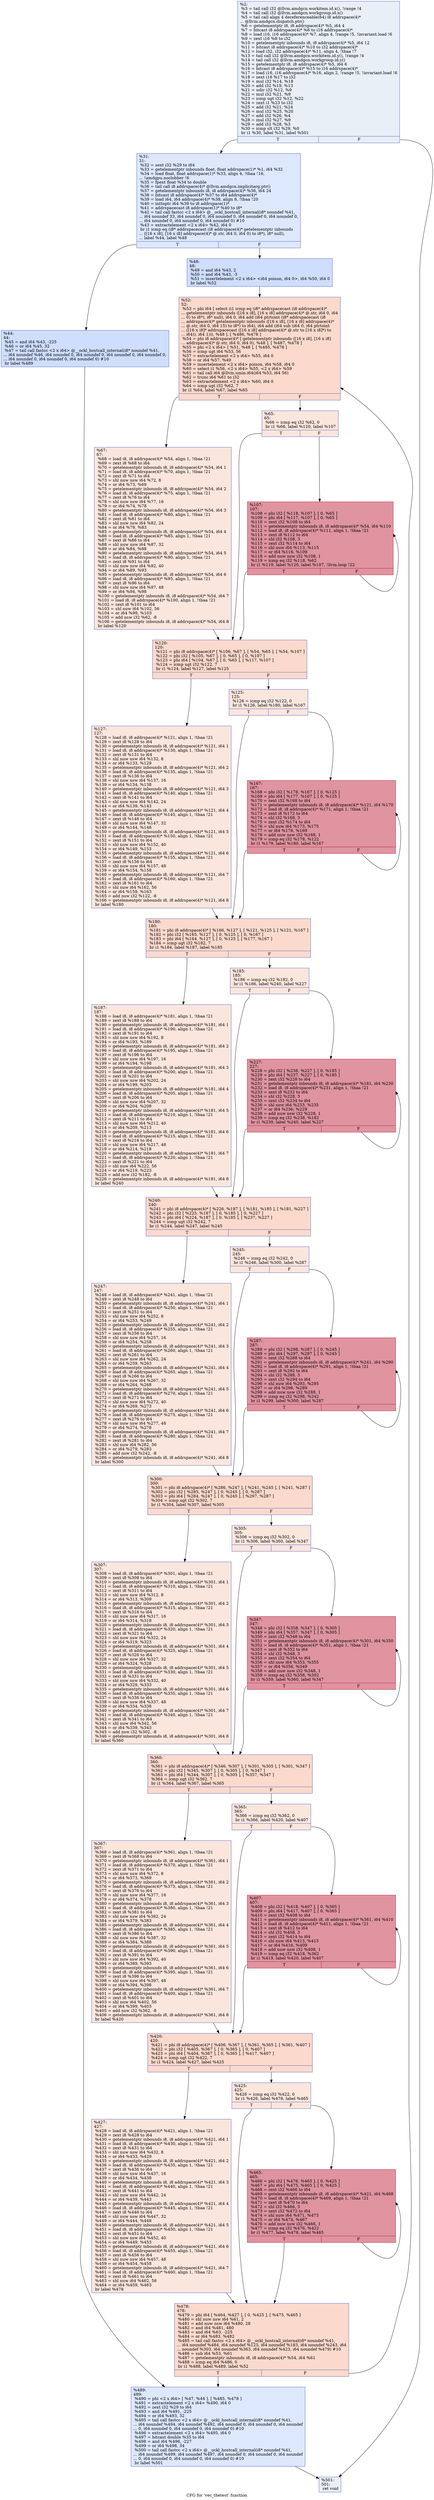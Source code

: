 digraph "CFG for 'vec_thetest' function" {
	label="CFG for 'vec_thetest' function";

	Node0x642d130 [shape=record,color="#3d50c3ff", style=filled, fillcolor="#cedaeb70",label="{%2:\l  %3 = tail call i32 @llvm.amdgcn.workitem.id.x(), !range !4\l  %4 = tail call i32 @llvm.amdgcn.workgroup.id.x()\l  %5 = tail call align 4 dereferenceable(64) i8 addrspace(4)*\l... @llvm.amdgcn.dispatch.ptr()\l  %6 = getelementptr i8, i8 addrspace(4)* %5, i64 4\l  %7 = bitcast i8 addrspace(4)* %6 to i16 addrspace(4)*\l  %8 = load i16, i16 addrspace(4)* %7, align 4, !range !5, !invariant.load !6\l  %9 = zext i16 %8 to i32\l  %10 = getelementptr inbounds i8, i8 addrspace(4)* %5, i64 12\l  %11 = bitcast i8 addrspace(4)* %10 to i32 addrspace(4)*\l  %12 = load i32, i32 addrspace(4)* %11, align 4, !tbaa !7\l  %13 = tail call i32 @llvm.amdgcn.workitem.id.y(), !range !4\l  %14 = tail call i32 @llvm.amdgcn.workgroup.id.y()\l  %15 = getelementptr i8, i8 addrspace(4)* %5, i64 6\l  %16 = bitcast i8 addrspace(4)* %15 to i16 addrspace(4)*\l  %17 = load i16, i16 addrspace(4)* %16, align 2, !range !5, !invariant.load !6\l  %18 = zext i16 %17 to i32\l  %19 = mul i32 %14, %18\l  %20 = add i32 %19, %13\l  %21 = udiv i32 %12, %9\l  %22 = mul i32 %21, %9\l  %23 = icmp ugt i32 %12, %22\l  %24 = zext i1 %23 to i32\l  %25 = add i32 %21, %24\l  %26 = mul i32 %25, %20\l  %27 = add i32 %26, %4\l  %28 = mul i32 %27, %9\l  %29 = add i32 %28, %3\l  %30 = icmp slt i32 %29, %0\l  br i1 %30, label %31, label %501\l|{<s0>T|<s1>F}}"];
	Node0x642d130:s0 -> Node0x64311b0;
	Node0x642d130:s1 -> Node0x6431240;
	Node0x64311b0 [shape=record,color="#3d50c3ff", style=filled, fillcolor="#b2ccfb70",label="{%31:\l31:                                               \l  %32 = sext i32 %29 to i64\l  %33 = getelementptr inbounds float, float addrspace(1)* %1, i64 %32\l  %34 = load float, float addrspace(1)* %33, align 4, !tbaa !16,\l... !amdgpu.noclobber !6\l  %35 = fpext float %34 to double\l  %36 = tail call i8 addrspace(4)* @llvm.amdgcn.implicitarg.ptr()\l  %37 = getelementptr inbounds i8, i8 addrspace(4)* %36, i64 24\l  %38 = bitcast i8 addrspace(4)* %37 to i64 addrspace(4)*\l  %39 = load i64, i64 addrspace(4)* %38, align 8, !tbaa !20\l  %40 = inttoptr i64 %39 to i8 addrspace(1)*\l  %41 = addrspacecast i8 addrspace(1)* %40 to i8*\l  %42 = tail call fastcc \<2 x i64\> @__ockl_hostcall_internal(i8* noundef %41,\l... i64 noundef 33, i64 noundef 0, i64 noundef 0, i64 noundef 0, i64 noundef 0,\l... i64 noundef 0, i64 noundef 0, i64 noundef 0) #10\l  %43 = extractelement \<2 x i64\> %42, i64 0\l  br i1 icmp eq (i8* addrspacecast (i8 addrspace(4)* getelementptr inbounds\l... ([16 x i8], [16 x i8] addrspace(4)* @.str, i64 0, i64 0) to i8*), i8* null),\l... label %44, label %48\l|{<s0>T|<s1>F}}"];
	Node0x64311b0:s0 -> Node0x64325e0;
	Node0x64311b0:s1 -> Node0x6432fd0;
	Node0x64325e0 [shape=record,color="#3d50c3ff", style=filled, fillcolor="#93b5fe70",label="{%44:\l44:                                               \l  %45 = and i64 %43, -225\l  %46 = or i64 %45, 32\l  %47 = tail call fastcc \<2 x i64\> @__ockl_hostcall_internal(i8* noundef %41,\l... i64 noundef %46, i64 noundef 0, i64 noundef 0, i64 noundef 0, i64 noundef 0,\l... i64 noundef 0, i64 noundef 0, i64 noundef 0) #10\l  br label %489\l}"];
	Node0x64325e0 -> Node0x64332b0;
	Node0x6432fd0 [shape=record,color="#3d50c3ff", style=filled, fillcolor="#93b5fe70",label="{%48:\l48:                                               \l  %49 = and i64 %43, 2\l  %50 = and i64 %43, -3\l  %51 = insertelement \<2 x i64\> \<i64 poison, i64 0\>, i64 %50, i64 0\l  br label %52\l}"];
	Node0x6432fd0 -> Node0x6433e50;
	Node0x6433e50 [shape=record,color="#3d50c3ff", style=filled, fillcolor="#f7ac8e70",label="{%52:\l52:                                               \l  %53 = phi i64 [ select (i1 icmp eq (i8* addrspacecast (i8 addrspace(4)*\l... getelementptr inbounds ([16 x i8], [16 x i8] addrspace(4)* @.str, i64 0, i64\l... 0) to i8*), i8* null), i64 0, i64 add (i64 ptrtoint (i8* addrspacecast (i8\l... addrspace(4)* getelementptr inbounds ([16 x i8], [16 x i8] addrspace(4)*\l... @.str, i64 0, i64 15) to i8*) to i64), i64 add (i64 sub (i64 0, i64 ptrtoint\l... ([16 x i8]* addrspacecast ([16 x i8] addrspace(4)* @.str to [16 x i8]*) to\l... i64)), i64 1))), %48 ], [ %486, %478 ]\l  %54 = phi i8 addrspace(4)* [ getelementptr inbounds ([16 x i8], [16 x i8]\l... addrspace(4)* @.str, i64 0, i64 0), %48 ], [ %487, %478 ]\l  %55 = phi \<2 x i64\> [ %51, %48 ], [ %485, %478 ]\l  %56 = icmp ugt i64 %53, 56\l  %57 = extractelement \<2 x i64\> %55, i64 0\l  %58 = or i64 %57, %49\l  %59 = insertelement \<2 x i64\> poison, i64 %58, i64 0\l  %60 = select i1 %56, \<2 x i64\> %55, \<2 x i64\> %59\l  %61 = tail call i64 @llvm.umin.i64(i64 %53, i64 56)\l  %62 = trunc i64 %61 to i32\l  %63 = extractelement \<2 x i64\> %60, i64 0\l  %64 = icmp ugt i32 %62, 7\l  br i1 %64, label %67, label %65\l|{<s0>T|<s1>F}}"];
	Node0x6433e50:s0 -> Node0x64313f0;
	Node0x6433e50:s1 -> Node0x6431440;
	Node0x6431440 [shape=record,color="#3d50c3ff", style=filled, fillcolor="#f3c7b170",label="{%65:\l65:                                               \l  %66 = icmp eq i32 %62, 0\l  br i1 %66, label %120, label %107\l|{<s0>T|<s1>F}}"];
	Node0x6431440:s0 -> Node0x64315b0;
	Node0x6431440:s1 -> Node0x6435260;
	Node0x64313f0 [shape=record,color="#3d50c3ff", style=filled, fillcolor="#f3c7b170",label="{%67:\l67:                                               \l  %68 = load i8, i8 addrspace(4)* %54, align 1, !tbaa !21\l  %69 = zext i8 %68 to i64\l  %70 = getelementptr inbounds i8, i8 addrspace(4)* %54, i64 1\l  %71 = load i8, i8 addrspace(4)* %70, align 1, !tbaa !21\l  %72 = zext i8 %71 to i64\l  %73 = shl nuw nsw i64 %72, 8\l  %74 = or i64 %73, %69\l  %75 = getelementptr inbounds i8, i8 addrspace(4)* %54, i64 2\l  %76 = load i8, i8 addrspace(4)* %75, align 1, !tbaa !21\l  %77 = zext i8 %76 to i64\l  %78 = shl nuw nsw i64 %77, 16\l  %79 = or i64 %74, %78\l  %80 = getelementptr inbounds i8, i8 addrspace(4)* %54, i64 3\l  %81 = load i8, i8 addrspace(4)* %80, align 1, !tbaa !21\l  %82 = zext i8 %81 to i64\l  %83 = shl nuw nsw i64 %82, 24\l  %84 = or i64 %79, %83\l  %85 = getelementptr inbounds i8, i8 addrspace(4)* %54, i64 4\l  %86 = load i8, i8 addrspace(4)* %85, align 1, !tbaa !21\l  %87 = zext i8 %86 to i64\l  %88 = shl nuw nsw i64 %87, 32\l  %89 = or i64 %84, %88\l  %90 = getelementptr inbounds i8, i8 addrspace(4)* %54, i64 5\l  %91 = load i8, i8 addrspace(4)* %90, align 1, !tbaa !21\l  %92 = zext i8 %91 to i64\l  %93 = shl nuw nsw i64 %92, 40\l  %94 = or i64 %89, %93\l  %95 = getelementptr inbounds i8, i8 addrspace(4)* %54, i64 6\l  %96 = load i8, i8 addrspace(4)* %95, align 1, !tbaa !21\l  %97 = zext i8 %96 to i64\l  %98 = shl nuw nsw i64 %97, 48\l  %99 = or i64 %94, %98\l  %100 = getelementptr inbounds i8, i8 addrspace(4)* %54, i64 7\l  %101 = load i8, i8 addrspace(4)* %100, align 1, !tbaa !21\l  %102 = zext i8 %101 to i64\l  %103 = shl nuw i64 %102, 56\l  %104 = or i64 %99, %103\l  %105 = add nsw i32 %62, -8\l  %106 = getelementptr inbounds i8, i8 addrspace(4)* %54, i64 8\l  br label %120\l}"];
	Node0x64313f0 -> Node0x64315b0;
	Node0x6435260 [shape=record,color="#b70d28ff", style=filled, fillcolor="#b70d2870",label="{%107:\l107:                                              \l  %108 = phi i32 [ %118, %107 ], [ 0, %65 ]\l  %109 = phi i64 [ %117, %107 ], [ 0, %65 ]\l  %110 = zext i32 %108 to i64\l  %111 = getelementptr inbounds i8, i8 addrspace(4)* %54, i64 %110\l  %112 = load i8, i8 addrspace(4)* %111, align 1, !tbaa !21\l  %113 = zext i8 %112 to i64\l  %114 = shl i32 %108, 3\l  %115 = zext i32 %114 to i64\l  %116 = shl nuw i64 %113, %115\l  %117 = or i64 %116, %109\l  %118 = add nuw nsw i32 %108, 1\l  %119 = icmp eq i32 %118, %62\l  br i1 %119, label %120, label %107, !llvm.loop !22\l|{<s0>T|<s1>F}}"];
	Node0x6435260:s0 -> Node0x64315b0;
	Node0x6435260:s1 -> Node0x6435260;
	Node0x64315b0 [shape=record,color="#3d50c3ff", style=filled, fillcolor="#f7ac8e70",label="{%120:\l120:                                              \l  %121 = phi i8 addrspace(4)* [ %106, %67 ], [ %54, %65 ], [ %54, %107 ]\l  %122 = phi i32 [ %105, %67 ], [ 0, %65 ], [ 0, %107 ]\l  %123 = phi i64 [ %104, %67 ], [ 0, %65 ], [ %117, %107 ]\l  %124 = icmp ugt i32 %122, 7\l  br i1 %124, label %127, label %125\l|{<s0>T|<s1>F}}"];
	Node0x64315b0:s0 -> Node0x6437d10;
	Node0x64315b0:s1 -> Node0x6437d60;
	Node0x6437d60 [shape=record,color="#3d50c3ff", style=filled, fillcolor="#f3c7b170",label="{%125:\l125:                                              \l  %126 = icmp eq i32 %122, 0\l  br i1 %126, label %180, label %167\l|{<s0>T|<s1>F}}"];
	Node0x6437d60:s0 -> Node0x6437f30;
	Node0x6437d60:s1 -> Node0x6437f80;
	Node0x6437d10 [shape=record,color="#3d50c3ff", style=filled, fillcolor="#f3c7b170",label="{%127:\l127:                                              \l  %128 = load i8, i8 addrspace(4)* %121, align 1, !tbaa !21\l  %129 = zext i8 %128 to i64\l  %130 = getelementptr inbounds i8, i8 addrspace(4)* %121, i64 1\l  %131 = load i8, i8 addrspace(4)* %130, align 1, !tbaa !21\l  %132 = zext i8 %131 to i64\l  %133 = shl nuw nsw i64 %132, 8\l  %134 = or i64 %133, %129\l  %135 = getelementptr inbounds i8, i8 addrspace(4)* %121, i64 2\l  %136 = load i8, i8 addrspace(4)* %135, align 1, !tbaa !21\l  %137 = zext i8 %136 to i64\l  %138 = shl nuw nsw i64 %137, 16\l  %139 = or i64 %134, %138\l  %140 = getelementptr inbounds i8, i8 addrspace(4)* %121, i64 3\l  %141 = load i8, i8 addrspace(4)* %140, align 1, !tbaa !21\l  %142 = zext i8 %141 to i64\l  %143 = shl nuw nsw i64 %142, 24\l  %144 = or i64 %139, %143\l  %145 = getelementptr inbounds i8, i8 addrspace(4)* %121, i64 4\l  %146 = load i8, i8 addrspace(4)* %145, align 1, !tbaa !21\l  %147 = zext i8 %146 to i64\l  %148 = shl nuw nsw i64 %147, 32\l  %149 = or i64 %144, %148\l  %150 = getelementptr inbounds i8, i8 addrspace(4)* %121, i64 5\l  %151 = load i8, i8 addrspace(4)* %150, align 1, !tbaa !21\l  %152 = zext i8 %151 to i64\l  %153 = shl nuw nsw i64 %152, 40\l  %154 = or i64 %149, %153\l  %155 = getelementptr inbounds i8, i8 addrspace(4)* %121, i64 6\l  %156 = load i8, i8 addrspace(4)* %155, align 1, !tbaa !21\l  %157 = zext i8 %156 to i64\l  %158 = shl nuw nsw i64 %157, 48\l  %159 = or i64 %154, %158\l  %160 = getelementptr inbounds i8, i8 addrspace(4)* %121, i64 7\l  %161 = load i8, i8 addrspace(4)* %160, align 1, !tbaa !21\l  %162 = zext i8 %161 to i64\l  %163 = shl nuw i64 %162, 56\l  %164 = or i64 %159, %163\l  %165 = add nsw i32 %122, -8\l  %166 = getelementptr inbounds i8, i8 addrspace(4)* %121, i64 8\l  br label %180\l}"];
	Node0x6437d10 -> Node0x6437f30;
	Node0x6437f80 [shape=record,color="#b70d28ff", style=filled, fillcolor="#b70d2870",label="{%167:\l167:                                              \l  %168 = phi i32 [ %178, %167 ], [ 0, %125 ]\l  %169 = phi i64 [ %177, %167 ], [ 0, %125 ]\l  %170 = zext i32 %168 to i64\l  %171 = getelementptr inbounds i8, i8 addrspace(4)* %121, i64 %170\l  %172 = load i8, i8 addrspace(4)* %171, align 1, !tbaa !21\l  %173 = zext i8 %172 to i64\l  %174 = shl i32 %168, 3\l  %175 = zext i32 %174 to i64\l  %176 = shl nuw i64 %173, %175\l  %177 = or i64 %176, %169\l  %178 = add nuw nsw i32 %168, 1\l  %179 = icmp eq i32 %178, %122\l  br i1 %179, label %180, label %167\l|{<s0>T|<s1>F}}"];
	Node0x6437f80:s0 -> Node0x6437f30;
	Node0x6437f80:s1 -> Node0x6437f80;
	Node0x6437f30 [shape=record,color="#3d50c3ff", style=filled, fillcolor="#f7ac8e70",label="{%180:\l180:                                              \l  %181 = phi i8 addrspace(4)* [ %166, %127 ], [ %121, %125 ], [ %121, %167 ]\l  %182 = phi i32 [ %165, %127 ], [ 0, %125 ], [ 0, %167 ]\l  %183 = phi i64 [ %164, %127 ], [ 0, %125 ], [ %177, %167 ]\l  %184 = icmp ugt i32 %182, 7\l  br i1 %184, label %187, label %185\l|{<s0>T|<s1>F}}"];
	Node0x6437f30:s0 -> Node0x643a460;
	Node0x6437f30:s1 -> Node0x643a4b0;
	Node0x643a4b0 [shape=record,color="#3d50c3ff", style=filled, fillcolor="#f3c7b170",label="{%185:\l185:                                              \l  %186 = icmp eq i32 %182, 0\l  br i1 %186, label %240, label %227\l|{<s0>T|<s1>F}}"];
	Node0x643a4b0:s0 -> Node0x643a640;
	Node0x643a4b0:s1 -> Node0x643a690;
	Node0x643a460 [shape=record,color="#3d50c3ff", style=filled, fillcolor="#f3c7b170",label="{%187:\l187:                                              \l  %188 = load i8, i8 addrspace(4)* %181, align 1, !tbaa !21\l  %189 = zext i8 %188 to i64\l  %190 = getelementptr inbounds i8, i8 addrspace(4)* %181, i64 1\l  %191 = load i8, i8 addrspace(4)* %190, align 1, !tbaa !21\l  %192 = zext i8 %191 to i64\l  %193 = shl nuw nsw i64 %192, 8\l  %194 = or i64 %193, %189\l  %195 = getelementptr inbounds i8, i8 addrspace(4)* %181, i64 2\l  %196 = load i8, i8 addrspace(4)* %195, align 1, !tbaa !21\l  %197 = zext i8 %196 to i64\l  %198 = shl nuw nsw i64 %197, 16\l  %199 = or i64 %194, %198\l  %200 = getelementptr inbounds i8, i8 addrspace(4)* %181, i64 3\l  %201 = load i8, i8 addrspace(4)* %200, align 1, !tbaa !21\l  %202 = zext i8 %201 to i64\l  %203 = shl nuw nsw i64 %202, 24\l  %204 = or i64 %199, %203\l  %205 = getelementptr inbounds i8, i8 addrspace(4)* %181, i64 4\l  %206 = load i8, i8 addrspace(4)* %205, align 1, !tbaa !21\l  %207 = zext i8 %206 to i64\l  %208 = shl nuw nsw i64 %207, 32\l  %209 = or i64 %204, %208\l  %210 = getelementptr inbounds i8, i8 addrspace(4)* %181, i64 5\l  %211 = load i8, i8 addrspace(4)* %210, align 1, !tbaa !21\l  %212 = zext i8 %211 to i64\l  %213 = shl nuw nsw i64 %212, 40\l  %214 = or i64 %209, %213\l  %215 = getelementptr inbounds i8, i8 addrspace(4)* %181, i64 6\l  %216 = load i8, i8 addrspace(4)* %215, align 1, !tbaa !21\l  %217 = zext i8 %216 to i64\l  %218 = shl nuw nsw i64 %217, 48\l  %219 = or i64 %214, %218\l  %220 = getelementptr inbounds i8, i8 addrspace(4)* %181, i64 7\l  %221 = load i8, i8 addrspace(4)* %220, align 1, !tbaa !21\l  %222 = zext i8 %221 to i64\l  %223 = shl nuw i64 %222, 56\l  %224 = or i64 %219, %223\l  %225 = add nsw i32 %182, -8\l  %226 = getelementptr inbounds i8, i8 addrspace(4)* %181, i64 8\l  br label %240\l}"];
	Node0x643a460 -> Node0x643a640;
	Node0x643a690 [shape=record,color="#b70d28ff", style=filled, fillcolor="#b70d2870",label="{%227:\l227:                                              \l  %228 = phi i32 [ %238, %227 ], [ 0, %185 ]\l  %229 = phi i64 [ %237, %227 ], [ 0, %185 ]\l  %230 = zext i32 %228 to i64\l  %231 = getelementptr inbounds i8, i8 addrspace(4)* %181, i64 %230\l  %232 = load i8, i8 addrspace(4)* %231, align 1, !tbaa !21\l  %233 = zext i8 %232 to i64\l  %234 = shl i32 %228, 3\l  %235 = zext i32 %234 to i64\l  %236 = shl nuw i64 %233, %235\l  %237 = or i64 %236, %229\l  %238 = add nuw nsw i32 %228, 1\l  %239 = icmp eq i32 %238, %182\l  br i1 %239, label %240, label %227\l|{<s0>T|<s1>F}}"];
	Node0x643a690:s0 -> Node0x643a640;
	Node0x643a690:s1 -> Node0x643a690;
	Node0x643a640 [shape=record,color="#3d50c3ff", style=filled, fillcolor="#f7ac8e70",label="{%240:\l240:                                              \l  %241 = phi i8 addrspace(4)* [ %226, %187 ], [ %181, %185 ], [ %181, %227 ]\l  %242 = phi i32 [ %225, %187 ], [ 0, %185 ], [ 0, %227 ]\l  %243 = phi i64 [ %224, %187 ], [ 0, %185 ], [ %237, %227 ]\l  %244 = icmp ugt i32 %242, 7\l  br i1 %244, label %247, label %245\l|{<s0>T|<s1>F}}"];
	Node0x643a640:s0 -> Node0x643c6e0;
	Node0x643a640:s1 -> Node0x643c730;
	Node0x643c730 [shape=record,color="#3d50c3ff", style=filled, fillcolor="#f3c7b170",label="{%245:\l245:                                              \l  %246 = icmp eq i32 %242, 0\l  br i1 %246, label %300, label %287\l|{<s0>T|<s1>F}}"];
	Node0x643c730:s0 -> Node0x643c8c0;
	Node0x643c730:s1 -> Node0x643c910;
	Node0x643c6e0 [shape=record,color="#3d50c3ff", style=filled, fillcolor="#f3c7b170",label="{%247:\l247:                                              \l  %248 = load i8, i8 addrspace(4)* %241, align 1, !tbaa !21\l  %249 = zext i8 %248 to i64\l  %250 = getelementptr inbounds i8, i8 addrspace(4)* %241, i64 1\l  %251 = load i8, i8 addrspace(4)* %250, align 1, !tbaa !21\l  %252 = zext i8 %251 to i64\l  %253 = shl nuw nsw i64 %252, 8\l  %254 = or i64 %253, %249\l  %255 = getelementptr inbounds i8, i8 addrspace(4)* %241, i64 2\l  %256 = load i8, i8 addrspace(4)* %255, align 1, !tbaa !21\l  %257 = zext i8 %256 to i64\l  %258 = shl nuw nsw i64 %257, 16\l  %259 = or i64 %254, %258\l  %260 = getelementptr inbounds i8, i8 addrspace(4)* %241, i64 3\l  %261 = load i8, i8 addrspace(4)* %260, align 1, !tbaa !21\l  %262 = zext i8 %261 to i64\l  %263 = shl nuw nsw i64 %262, 24\l  %264 = or i64 %259, %263\l  %265 = getelementptr inbounds i8, i8 addrspace(4)* %241, i64 4\l  %266 = load i8, i8 addrspace(4)* %265, align 1, !tbaa !21\l  %267 = zext i8 %266 to i64\l  %268 = shl nuw nsw i64 %267, 32\l  %269 = or i64 %264, %268\l  %270 = getelementptr inbounds i8, i8 addrspace(4)* %241, i64 5\l  %271 = load i8, i8 addrspace(4)* %270, align 1, !tbaa !21\l  %272 = zext i8 %271 to i64\l  %273 = shl nuw nsw i64 %272, 40\l  %274 = or i64 %269, %273\l  %275 = getelementptr inbounds i8, i8 addrspace(4)* %241, i64 6\l  %276 = load i8, i8 addrspace(4)* %275, align 1, !tbaa !21\l  %277 = zext i8 %276 to i64\l  %278 = shl nuw nsw i64 %277, 48\l  %279 = or i64 %274, %278\l  %280 = getelementptr inbounds i8, i8 addrspace(4)* %241, i64 7\l  %281 = load i8, i8 addrspace(4)* %280, align 1, !tbaa !21\l  %282 = zext i8 %281 to i64\l  %283 = shl nuw i64 %282, 56\l  %284 = or i64 %279, %283\l  %285 = add nsw i32 %242, -8\l  %286 = getelementptr inbounds i8, i8 addrspace(4)* %241, i64 8\l  br label %300\l}"];
	Node0x643c6e0 -> Node0x643c8c0;
	Node0x643c910 [shape=record,color="#b70d28ff", style=filled, fillcolor="#b70d2870",label="{%287:\l287:                                              \l  %288 = phi i32 [ %298, %287 ], [ 0, %245 ]\l  %289 = phi i64 [ %297, %287 ], [ 0, %245 ]\l  %290 = zext i32 %288 to i64\l  %291 = getelementptr inbounds i8, i8 addrspace(4)* %241, i64 %290\l  %292 = load i8, i8 addrspace(4)* %291, align 1, !tbaa !21\l  %293 = zext i8 %292 to i64\l  %294 = shl i32 %288, 3\l  %295 = zext i32 %294 to i64\l  %296 = shl nuw i64 %293, %295\l  %297 = or i64 %296, %289\l  %298 = add nuw nsw i32 %288, 1\l  %299 = icmp eq i32 %298, %242\l  br i1 %299, label %300, label %287\l|{<s0>T|<s1>F}}"];
	Node0x643c910:s0 -> Node0x643c8c0;
	Node0x643c910:s1 -> Node0x643c910;
	Node0x643c8c0 [shape=record,color="#3d50c3ff", style=filled, fillcolor="#f7ac8e70",label="{%300:\l300:                                              \l  %301 = phi i8 addrspace(4)* [ %286, %247 ], [ %241, %245 ], [ %241, %287 ]\l  %302 = phi i32 [ %285, %247 ], [ 0, %245 ], [ 0, %287 ]\l  %303 = phi i64 [ %284, %247 ], [ 0, %245 ], [ %297, %287 ]\l  %304 = icmp ugt i32 %302, 7\l  br i1 %304, label %307, label %305\l|{<s0>T|<s1>F}}"];
	Node0x643c8c0:s0 -> Node0x643f160;
	Node0x643c8c0:s1 -> Node0x643f1b0;
	Node0x643f1b0 [shape=record,color="#3d50c3ff", style=filled, fillcolor="#f3c7b170",label="{%305:\l305:                                              \l  %306 = icmp eq i32 %302, 0\l  br i1 %306, label %360, label %347\l|{<s0>T|<s1>F}}"];
	Node0x643f1b0:s0 -> Node0x643f340;
	Node0x643f1b0:s1 -> Node0x643f390;
	Node0x643f160 [shape=record,color="#3d50c3ff", style=filled, fillcolor="#f3c7b170",label="{%307:\l307:                                              \l  %308 = load i8, i8 addrspace(4)* %301, align 1, !tbaa !21\l  %309 = zext i8 %308 to i64\l  %310 = getelementptr inbounds i8, i8 addrspace(4)* %301, i64 1\l  %311 = load i8, i8 addrspace(4)* %310, align 1, !tbaa !21\l  %312 = zext i8 %311 to i64\l  %313 = shl nuw nsw i64 %312, 8\l  %314 = or i64 %313, %309\l  %315 = getelementptr inbounds i8, i8 addrspace(4)* %301, i64 2\l  %316 = load i8, i8 addrspace(4)* %315, align 1, !tbaa !21\l  %317 = zext i8 %316 to i64\l  %318 = shl nuw nsw i64 %317, 16\l  %319 = or i64 %314, %318\l  %320 = getelementptr inbounds i8, i8 addrspace(4)* %301, i64 3\l  %321 = load i8, i8 addrspace(4)* %320, align 1, !tbaa !21\l  %322 = zext i8 %321 to i64\l  %323 = shl nuw nsw i64 %322, 24\l  %324 = or i64 %319, %323\l  %325 = getelementptr inbounds i8, i8 addrspace(4)* %301, i64 4\l  %326 = load i8, i8 addrspace(4)* %325, align 1, !tbaa !21\l  %327 = zext i8 %326 to i64\l  %328 = shl nuw nsw i64 %327, 32\l  %329 = or i64 %324, %328\l  %330 = getelementptr inbounds i8, i8 addrspace(4)* %301, i64 5\l  %331 = load i8, i8 addrspace(4)* %330, align 1, !tbaa !21\l  %332 = zext i8 %331 to i64\l  %333 = shl nuw nsw i64 %332, 40\l  %334 = or i64 %329, %333\l  %335 = getelementptr inbounds i8, i8 addrspace(4)* %301, i64 6\l  %336 = load i8, i8 addrspace(4)* %335, align 1, !tbaa !21\l  %337 = zext i8 %336 to i64\l  %338 = shl nuw nsw i64 %337, 48\l  %339 = or i64 %334, %338\l  %340 = getelementptr inbounds i8, i8 addrspace(4)* %301, i64 7\l  %341 = load i8, i8 addrspace(4)* %340, align 1, !tbaa !21\l  %342 = zext i8 %341 to i64\l  %343 = shl nuw i64 %342, 56\l  %344 = or i64 %339, %343\l  %345 = add nsw i32 %302, -8\l  %346 = getelementptr inbounds i8, i8 addrspace(4)* %301, i64 8\l  br label %360\l}"];
	Node0x643f160 -> Node0x643f340;
	Node0x643f390 [shape=record,color="#b70d28ff", style=filled, fillcolor="#b70d2870",label="{%347:\l347:                                              \l  %348 = phi i32 [ %358, %347 ], [ 0, %305 ]\l  %349 = phi i64 [ %357, %347 ], [ 0, %305 ]\l  %350 = zext i32 %348 to i64\l  %351 = getelementptr inbounds i8, i8 addrspace(4)* %301, i64 %350\l  %352 = load i8, i8 addrspace(4)* %351, align 1, !tbaa !21\l  %353 = zext i8 %352 to i64\l  %354 = shl i32 %348, 3\l  %355 = zext i32 %354 to i64\l  %356 = shl nuw i64 %353, %355\l  %357 = or i64 %356, %349\l  %358 = add nuw nsw i32 %348, 1\l  %359 = icmp eq i32 %358, %302\l  br i1 %359, label %360, label %347\l|{<s0>T|<s1>F}}"];
	Node0x643f390:s0 -> Node0x643f340;
	Node0x643f390:s1 -> Node0x643f390;
	Node0x643f340 [shape=record,color="#3d50c3ff", style=filled, fillcolor="#f7ac8e70",label="{%360:\l360:                                              \l  %361 = phi i8 addrspace(4)* [ %346, %307 ], [ %301, %305 ], [ %301, %347 ]\l  %362 = phi i32 [ %345, %307 ], [ 0, %305 ], [ 0, %347 ]\l  %363 = phi i64 [ %344, %307 ], [ 0, %305 ], [ %357, %347 ]\l  %364 = icmp ugt i32 %362, 7\l  br i1 %364, label %367, label %365\l|{<s0>T|<s1>F}}"];
	Node0x643f340:s0 -> Node0x6441e00;
	Node0x643f340:s1 -> Node0x6441e50;
	Node0x6441e50 [shape=record,color="#3d50c3ff", style=filled, fillcolor="#f3c7b170",label="{%365:\l365:                                              \l  %366 = icmp eq i32 %362, 0\l  br i1 %366, label %420, label %407\l|{<s0>T|<s1>F}}"];
	Node0x6441e50:s0 -> Node0x6441fe0;
	Node0x6441e50:s1 -> Node0x6442030;
	Node0x6441e00 [shape=record,color="#3d50c3ff", style=filled, fillcolor="#f3c7b170",label="{%367:\l367:                                              \l  %368 = load i8, i8 addrspace(4)* %361, align 1, !tbaa !21\l  %369 = zext i8 %368 to i64\l  %370 = getelementptr inbounds i8, i8 addrspace(4)* %361, i64 1\l  %371 = load i8, i8 addrspace(4)* %370, align 1, !tbaa !21\l  %372 = zext i8 %371 to i64\l  %373 = shl nuw nsw i64 %372, 8\l  %374 = or i64 %373, %369\l  %375 = getelementptr inbounds i8, i8 addrspace(4)* %361, i64 2\l  %376 = load i8, i8 addrspace(4)* %375, align 1, !tbaa !21\l  %377 = zext i8 %376 to i64\l  %378 = shl nuw nsw i64 %377, 16\l  %379 = or i64 %374, %378\l  %380 = getelementptr inbounds i8, i8 addrspace(4)* %361, i64 3\l  %381 = load i8, i8 addrspace(4)* %380, align 1, !tbaa !21\l  %382 = zext i8 %381 to i64\l  %383 = shl nuw nsw i64 %382, 24\l  %384 = or i64 %379, %383\l  %385 = getelementptr inbounds i8, i8 addrspace(4)* %361, i64 4\l  %386 = load i8, i8 addrspace(4)* %385, align 1, !tbaa !21\l  %387 = zext i8 %386 to i64\l  %388 = shl nuw nsw i64 %387, 32\l  %389 = or i64 %384, %388\l  %390 = getelementptr inbounds i8, i8 addrspace(4)* %361, i64 5\l  %391 = load i8, i8 addrspace(4)* %390, align 1, !tbaa !21\l  %392 = zext i8 %391 to i64\l  %393 = shl nuw nsw i64 %392, 40\l  %394 = or i64 %389, %393\l  %395 = getelementptr inbounds i8, i8 addrspace(4)* %361, i64 6\l  %396 = load i8, i8 addrspace(4)* %395, align 1, !tbaa !21\l  %397 = zext i8 %396 to i64\l  %398 = shl nuw nsw i64 %397, 48\l  %399 = or i64 %394, %398\l  %400 = getelementptr inbounds i8, i8 addrspace(4)* %361, i64 7\l  %401 = load i8, i8 addrspace(4)* %400, align 1, !tbaa !21\l  %402 = zext i8 %401 to i64\l  %403 = shl nuw i64 %402, 56\l  %404 = or i64 %399, %403\l  %405 = add nsw i32 %362, -8\l  %406 = getelementptr inbounds i8, i8 addrspace(4)* %361, i64 8\l  br label %420\l}"];
	Node0x6441e00 -> Node0x6441fe0;
	Node0x6442030 [shape=record,color="#b70d28ff", style=filled, fillcolor="#b70d2870",label="{%407:\l407:                                              \l  %408 = phi i32 [ %418, %407 ], [ 0, %365 ]\l  %409 = phi i64 [ %417, %407 ], [ 0, %365 ]\l  %410 = zext i32 %408 to i64\l  %411 = getelementptr inbounds i8, i8 addrspace(4)* %361, i64 %410\l  %412 = load i8, i8 addrspace(4)* %411, align 1, !tbaa !21\l  %413 = zext i8 %412 to i64\l  %414 = shl i32 %408, 3\l  %415 = zext i32 %414 to i64\l  %416 = shl nuw i64 %413, %415\l  %417 = or i64 %416, %409\l  %418 = add nuw nsw i32 %408, 1\l  %419 = icmp eq i32 %418, %362\l  br i1 %419, label %420, label %407\l|{<s0>T|<s1>F}}"];
	Node0x6442030:s0 -> Node0x6441fe0;
	Node0x6442030:s1 -> Node0x6442030;
	Node0x6441fe0 [shape=record,color="#3d50c3ff", style=filled, fillcolor="#f7ac8e70",label="{%420:\l420:                                              \l  %421 = phi i8 addrspace(4)* [ %406, %367 ], [ %361, %365 ], [ %361, %407 ]\l  %422 = phi i32 [ %405, %367 ], [ 0, %365 ], [ 0, %407 ]\l  %423 = phi i64 [ %404, %367 ], [ 0, %365 ], [ %417, %407 ]\l  %424 = icmp ugt i32 %422, 7\l  br i1 %424, label %427, label %425\l|{<s0>T|<s1>F}}"];
	Node0x6441fe0:s0 -> Node0x6444660;
	Node0x6441fe0:s1 -> Node0x64446b0;
	Node0x64446b0 [shape=record,color="#3d50c3ff", style=filled, fillcolor="#f3c7b170",label="{%425:\l425:                                              \l  %426 = icmp eq i32 %422, 0\l  br i1 %426, label %478, label %465\l|{<s0>T|<s1>F}}"];
	Node0x64446b0:s0 -> Node0x64342f0;
	Node0x64446b0:s1 -> Node0x6444840;
	Node0x6444660 [shape=record,color="#3d50c3ff", style=filled, fillcolor="#f3c7b170",label="{%427:\l427:                                              \l  %428 = load i8, i8 addrspace(4)* %421, align 1, !tbaa !21\l  %429 = zext i8 %428 to i64\l  %430 = getelementptr inbounds i8, i8 addrspace(4)* %421, i64 1\l  %431 = load i8, i8 addrspace(4)* %430, align 1, !tbaa !21\l  %432 = zext i8 %431 to i64\l  %433 = shl nuw nsw i64 %432, 8\l  %434 = or i64 %433, %429\l  %435 = getelementptr inbounds i8, i8 addrspace(4)* %421, i64 2\l  %436 = load i8, i8 addrspace(4)* %435, align 1, !tbaa !21\l  %437 = zext i8 %436 to i64\l  %438 = shl nuw nsw i64 %437, 16\l  %439 = or i64 %434, %438\l  %440 = getelementptr inbounds i8, i8 addrspace(4)* %421, i64 3\l  %441 = load i8, i8 addrspace(4)* %440, align 1, !tbaa !21\l  %442 = zext i8 %441 to i64\l  %443 = shl nuw nsw i64 %442, 24\l  %444 = or i64 %439, %443\l  %445 = getelementptr inbounds i8, i8 addrspace(4)* %421, i64 4\l  %446 = load i8, i8 addrspace(4)* %445, align 1, !tbaa !21\l  %447 = zext i8 %446 to i64\l  %448 = shl nuw nsw i64 %447, 32\l  %449 = or i64 %444, %448\l  %450 = getelementptr inbounds i8, i8 addrspace(4)* %421, i64 5\l  %451 = load i8, i8 addrspace(4)* %450, align 1, !tbaa !21\l  %452 = zext i8 %451 to i64\l  %453 = shl nuw nsw i64 %452, 40\l  %454 = or i64 %449, %453\l  %455 = getelementptr inbounds i8, i8 addrspace(4)* %421, i64 6\l  %456 = load i8, i8 addrspace(4)* %455, align 1, !tbaa !21\l  %457 = zext i8 %456 to i64\l  %458 = shl nuw nsw i64 %457, 48\l  %459 = or i64 %454, %458\l  %460 = getelementptr inbounds i8, i8 addrspace(4)* %421, i64 7\l  %461 = load i8, i8 addrspace(4)* %460, align 1, !tbaa !21\l  %462 = zext i8 %461 to i64\l  %463 = shl nuw i64 %462, 56\l  %464 = or i64 %459, %463\l  br label %478\l}"];
	Node0x6444660 -> Node0x64342f0;
	Node0x6444840 [shape=record,color="#b70d28ff", style=filled, fillcolor="#b70d2870",label="{%465:\l465:                                              \l  %466 = phi i32 [ %476, %465 ], [ 0, %425 ]\l  %467 = phi i64 [ %475, %465 ], [ 0, %425 ]\l  %468 = zext i32 %466 to i64\l  %469 = getelementptr inbounds i8, i8 addrspace(4)* %421, i64 %468\l  %470 = load i8, i8 addrspace(4)* %469, align 1, !tbaa !21\l  %471 = zext i8 %470 to i64\l  %472 = shl i32 %466, 3\l  %473 = zext i32 %472 to i64\l  %474 = shl nuw i64 %471, %473\l  %475 = or i64 %474, %467\l  %476 = add nuw nsw i32 %466, 1\l  %477 = icmp eq i32 %476, %422\l  br i1 %477, label %478, label %465\l|{<s0>T|<s1>F}}"];
	Node0x6444840:s0 -> Node0x64342f0;
	Node0x6444840:s1 -> Node0x6444840;
	Node0x64342f0 [shape=record,color="#3d50c3ff", style=filled, fillcolor="#f7ac8e70",label="{%478:\l478:                                              \l  %479 = phi i64 [ %464, %427 ], [ 0, %425 ], [ %475, %465 ]\l  %480 = shl nuw nsw i64 %61, 2\l  %481 = add nuw nsw i64 %480, 28\l  %482 = and i64 %481, 480\l  %483 = and i64 %63, -225\l  %484 = or i64 %483, %482\l  %485 = tail call fastcc \<2 x i64\> @__ockl_hostcall_internal(i8* noundef %41,\l... i64 noundef %484, i64 noundef %123, i64 noundef %183, i64 noundef %243, i64\l... noundef %303, i64 noundef %363, i64 noundef %423, i64 noundef %479) #10\l  %486 = sub i64 %53, %61\l  %487 = getelementptr inbounds i8, i8 addrspace(4)* %54, i64 %61\l  %488 = icmp eq i64 %486, 0\l  br i1 %488, label %489, label %52\l|{<s0>T|<s1>F}}"];
	Node0x64342f0:s0 -> Node0x64332b0;
	Node0x64342f0:s1 -> Node0x6433e50;
	Node0x64332b0 [shape=record,color="#3d50c3ff", style=filled, fillcolor="#b2ccfb70",label="{%489:\l489:                                              \l  %490 = phi \<2 x i64\> [ %47, %44 ], [ %485, %478 ]\l  %491 = extractelement \<2 x i64\> %490, i64 0\l  %492 = zext i32 %29 to i64\l  %493 = and i64 %491, -225\l  %494 = or i64 %493, 32\l  %495 = tail call fastcc \<2 x i64\> @__ockl_hostcall_internal(i8* noundef %41,\l... i64 noundef %494, i64 noundef %492, i64 noundef 0, i64 noundef 0, i64 noundef\l... 0, i64 noundef 0, i64 noundef 0, i64 noundef 0) #10\l  %496 = extractelement \<2 x i64\> %495, i64 0\l  %497 = bitcast double %35 to i64\l  %498 = and i64 %496, -227\l  %499 = or i64 %498, 34\l  %500 = tail call fastcc \<2 x i64\> @__ockl_hostcall_internal(i8* noundef %41,\l... i64 noundef %499, i64 noundef %497, i64 noundef 0, i64 noundef 0, i64 noundef\l... 0, i64 noundef 0, i64 noundef 0, i64 noundef 0) #10\l  br label %501\l}"];
	Node0x64332b0 -> Node0x6431240;
	Node0x6431240 [shape=record,color="#3d50c3ff", style=filled, fillcolor="#cedaeb70",label="{%501:\l501:                                              \l  ret void\l}"];
}
